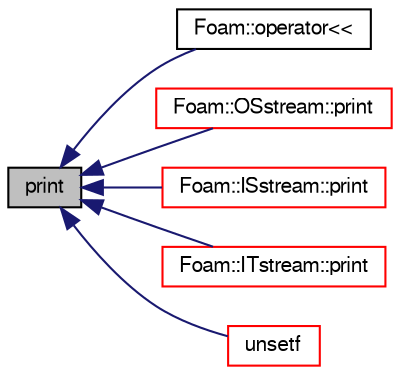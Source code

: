 digraph "print"
{
  bgcolor="transparent";
  edge [fontname="FreeSans",fontsize="10",labelfontname="FreeSans",labelfontsize="10"];
  node [fontname="FreeSans",fontsize="10",shape=record];
  rankdir="LR";
  Node42826 [label="print",height=0.2,width=0.4,color="black", fillcolor="grey75", style="filled", fontcolor="black"];
  Node42826 -> Node42827 [dir="back",color="midnightblue",fontsize="10",style="solid",fontname="FreeSans"];
  Node42827 [label="Foam::operator\<\<",height=0.2,width=0.4,color="black",URL="$a21124.html#ad6f3f4a9285ea0bdda72d95722f1d0b1"];
  Node42826 -> Node42828 [dir="back",color="midnightblue",fontsize="10",style="solid",fontname="FreeSans"];
  Node42828 [label="Foam::OSstream::print",height=0.2,width=0.4,color="red",URL="$a26290.html#aa61247f481294e0822e293753513bd29",tooltip="Print description of IOstream to Ostream. "];
  Node42826 -> Node47743 [dir="back",color="midnightblue",fontsize="10",style="solid",fontname="FreeSans"];
  Node47743 [label="Foam::ISstream::print",height=0.2,width=0.4,color="red",URL="$a26286.html#aa61247f481294e0822e293753513bd29",tooltip="Print description of IOstream to Ostream. "];
  Node42826 -> Node47748 [dir="back",color="midnightblue",fontsize="10",style="solid",fontname="FreeSans"];
  Node47748 [label="Foam::ITstream::print",height=0.2,width=0.4,color="red",URL="$a26322.html#aa61247f481294e0822e293753513bd29",tooltip="Print description of IOstream to Ostream. "];
  Node42826 -> Node47751 [dir="back",color="midnightblue",fontsize="10",style="solid",fontname="FreeSans"];
  Node47751 [label="unsetf",height=0.2,width=0.4,color="red",URL="$a26226.html#af57e927a0657752abc0cd5eb73082ff1",tooltip="Unset flags of stream. "];
}
